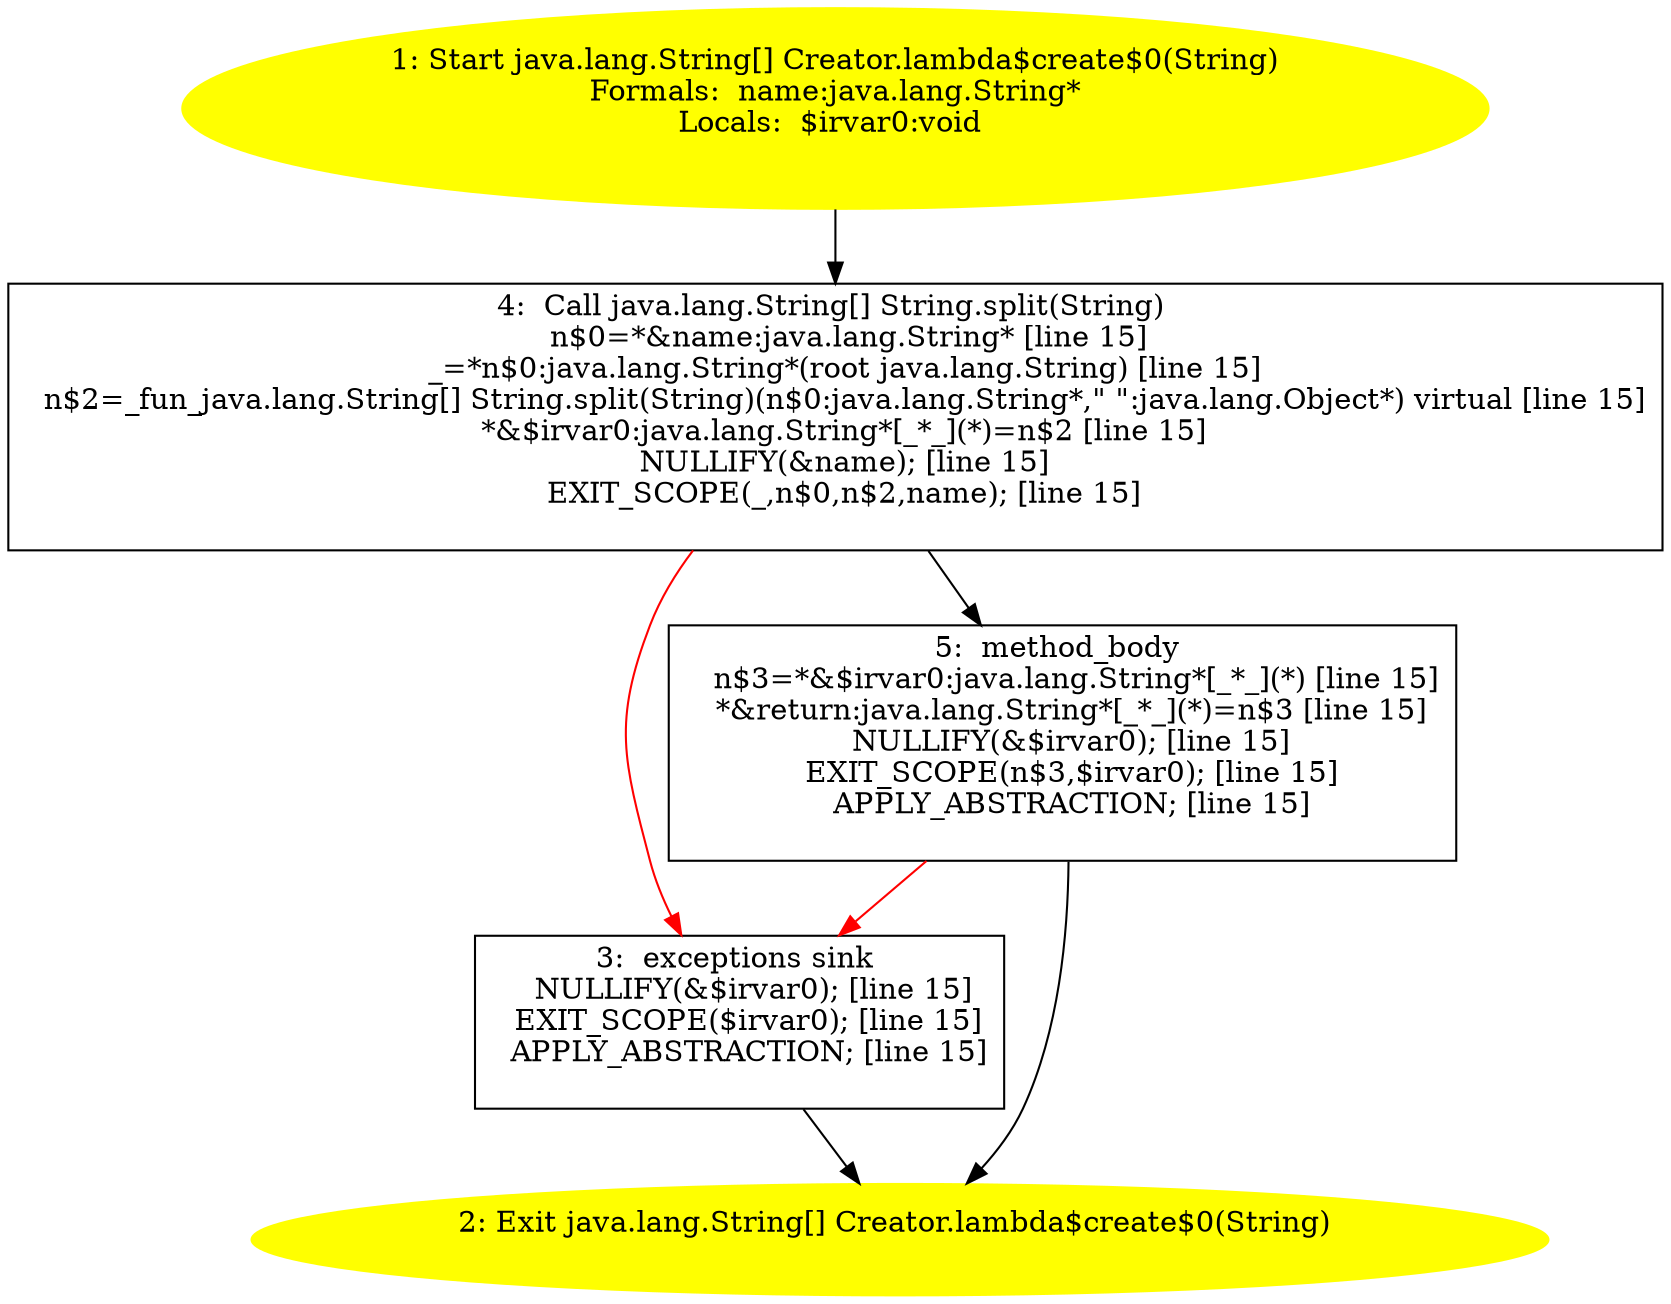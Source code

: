 /* @generated */
digraph cfg {
"com.example.relationaldataaccess.Creator.lambda$create$0(java.lang.String):java.lang.String[].b3ca6fbc10642ae0c823d9881b25d623_1" [label="1: Start java.lang.String[] Creator.lambda$create$0(String)\nFormals:  name:java.lang.String*\nLocals:  $irvar0:void \n  " color=yellow style=filled]
	

	 "com.example.relationaldataaccess.Creator.lambda$create$0(java.lang.String):java.lang.String[].b3ca6fbc10642ae0c823d9881b25d623_1" -> "com.example.relationaldataaccess.Creator.lambda$create$0(java.lang.String):java.lang.String[].b3ca6fbc10642ae0c823d9881b25d623_4" ;
"com.example.relationaldataaccess.Creator.lambda$create$0(java.lang.String):java.lang.String[].b3ca6fbc10642ae0c823d9881b25d623_2" [label="2: Exit java.lang.String[] Creator.lambda$create$0(String) \n  " color=yellow style=filled]
	

"com.example.relationaldataaccess.Creator.lambda$create$0(java.lang.String):java.lang.String[].b3ca6fbc10642ae0c823d9881b25d623_3" [label="3:  exceptions sink \n   NULLIFY(&$irvar0); [line 15]\n  EXIT_SCOPE($irvar0); [line 15]\n  APPLY_ABSTRACTION; [line 15]\n " shape="box"]
	

	 "com.example.relationaldataaccess.Creator.lambda$create$0(java.lang.String):java.lang.String[].b3ca6fbc10642ae0c823d9881b25d623_3" -> "com.example.relationaldataaccess.Creator.lambda$create$0(java.lang.String):java.lang.String[].b3ca6fbc10642ae0c823d9881b25d623_2" ;
"com.example.relationaldataaccess.Creator.lambda$create$0(java.lang.String):java.lang.String[].b3ca6fbc10642ae0c823d9881b25d623_4" [label="4:  Call java.lang.String[] String.split(String) \n   n$0=*&name:java.lang.String* [line 15]\n  _=*n$0:java.lang.String*(root java.lang.String) [line 15]\n  n$2=_fun_java.lang.String[] String.split(String)(n$0:java.lang.String*,\" \":java.lang.Object*) virtual [line 15]\n  *&$irvar0:java.lang.String*[_*_](*)=n$2 [line 15]\n  NULLIFY(&name); [line 15]\n  EXIT_SCOPE(_,n$0,n$2,name); [line 15]\n " shape="box"]
	

	 "com.example.relationaldataaccess.Creator.lambda$create$0(java.lang.String):java.lang.String[].b3ca6fbc10642ae0c823d9881b25d623_4" -> "com.example.relationaldataaccess.Creator.lambda$create$0(java.lang.String):java.lang.String[].b3ca6fbc10642ae0c823d9881b25d623_5" ;
	 "com.example.relationaldataaccess.Creator.lambda$create$0(java.lang.String):java.lang.String[].b3ca6fbc10642ae0c823d9881b25d623_4" -> "com.example.relationaldataaccess.Creator.lambda$create$0(java.lang.String):java.lang.String[].b3ca6fbc10642ae0c823d9881b25d623_3" [color="red" ];
"com.example.relationaldataaccess.Creator.lambda$create$0(java.lang.String):java.lang.String[].b3ca6fbc10642ae0c823d9881b25d623_5" [label="5:  method_body \n   n$3=*&$irvar0:java.lang.String*[_*_](*) [line 15]\n  *&return:java.lang.String*[_*_](*)=n$3 [line 15]\n  NULLIFY(&$irvar0); [line 15]\n  EXIT_SCOPE(n$3,$irvar0); [line 15]\n  APPLY_ABSTRACTION; [line 15]\n " shape="box"]
	

	 "com.example.relationaldataaccess.Creator.lambda$create$0(java.lang.String):java.lang.String[].b3ca6fbc10642ae0c823d9881b25d623_5" -> "com.example.relationaldataaccess.Creator.lambda$create$0(java.lang.String):java.lang.String[].b3ca6fbc10642ae0c823d9881b25d623_2" ;
	 "com.example.relationaldataaccess.Creator.lambda$create$0(java.lang.String):java.lang.String[].b3ca6fbc10642ae0c823d9881b25d623_5" -> "com.example.relationaldataaccess.Creator.lambda$create$0(java.lang.String):java.lang.String[].b3ca6fbc10642ae0c823d9881b25d623_3" [color="red" ];
}
